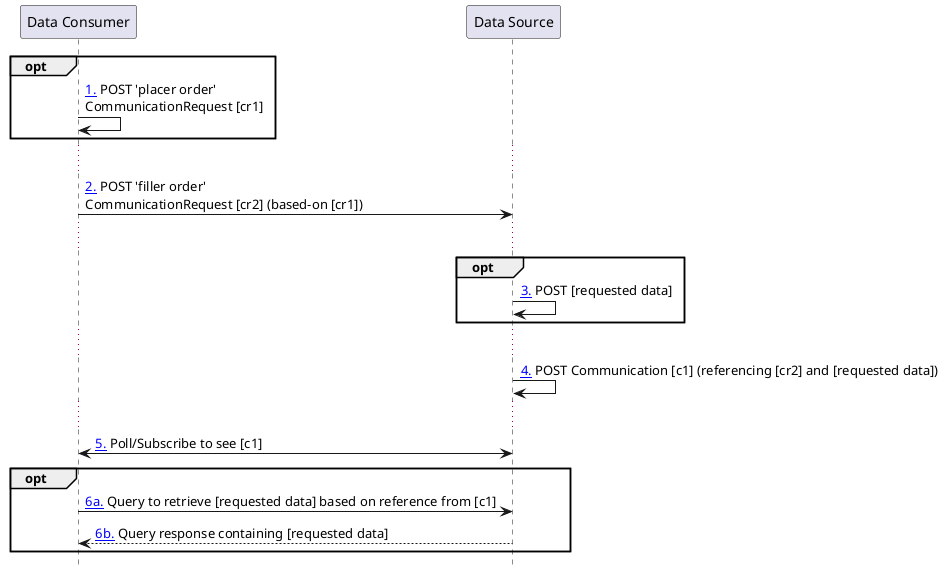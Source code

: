 @startuml
hide footbox
participant "Data Consumer" as Consumer
participant "Data Source" as Source
opt
Consumer -> Consumer: [[#cr-post-c1 1.]] POST 'placer order'\nCommunicationRequest [cr1]
end
...
Consumer -> Source: [[#cr-post-c2 2.]] POST 'filler order'\nCommunicationRequest [cr2] (based-on [cr1])
...
opt
Source -> Source: [[#cr-post-c3 3.]] POST [requested data]
end
...
Source -> Source: [[#cr-post-c4 4.]] POST Communication [c1] (referencing [cr2] and [requested data])
...
Consumer <-> Source: [[#cr-post-c5 5.]] Poll/Subscribe to see [c1]
opt
  Consumer -> Source: [[#cr-post-c6 6a.]] Query to retrieve [requested data] based on reference from [c1]
  Consumer <-- Source: [[#cr-post-c6 6b.]] Query response containing [requested data]
end
@enduml